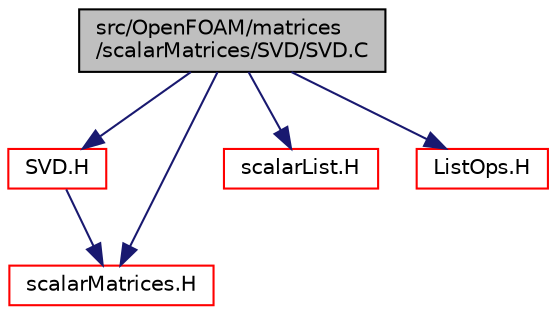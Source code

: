 digraph "src/OpenFOAM/matrices/scalarMatrices/SVD/SVD.C"
{
  bgcolor="transparent";
  edge [fontname="Helvetica",fontsize="10",labelfontname="Helvetica",labelfontsize="10"];
  node [fontname="Helvetica",fontsize="10",shape=record];
  Node1 [label="src/OpenFOAM/matrices\l/scalarMatrices/SVD/SVD.C",height=0.2,width=0.4,color="black", fillcolor="grey75", style="filled", fontcolor="black"];
  Node1 -> Node2 [color="midnightblue",fontsize="10",style="solid",fontname="Helvetica"];
  Node2 [label="SVD.H",height=0.2,width=0.4,color="red",URL="$a08622.html"];
  Node2 -> Node3 [color="midnightblue",fontsize="10",style="solid",fontname="Helvetica"];
  Node3 [label="scalarMatrices.H",height=0.2,width=0.4,color="red",URL="$a08619.html"];
  Node1 -> Node4 [color="midnightblue",fontsize="10",style="solid",fontname="Helvetica"];
  Node4 [label="scalarList.H",height=0.2,width=0.4,color="red",URL="$a09136.html"];
  Node1 -> Node3 [color="midnightblue",fontsize="10",style="solid",fontname="Helvetica"];
  Node1 -> Node5 [color="midnightblue",fontsize="10",style="solid",fontname="Helvetica"];
  Node5 [label="ListOps.H",height=0.2,width=0.4,color="red",URL="$a07826.html",tooltip="Various functions to operate on Lists. "];
}
